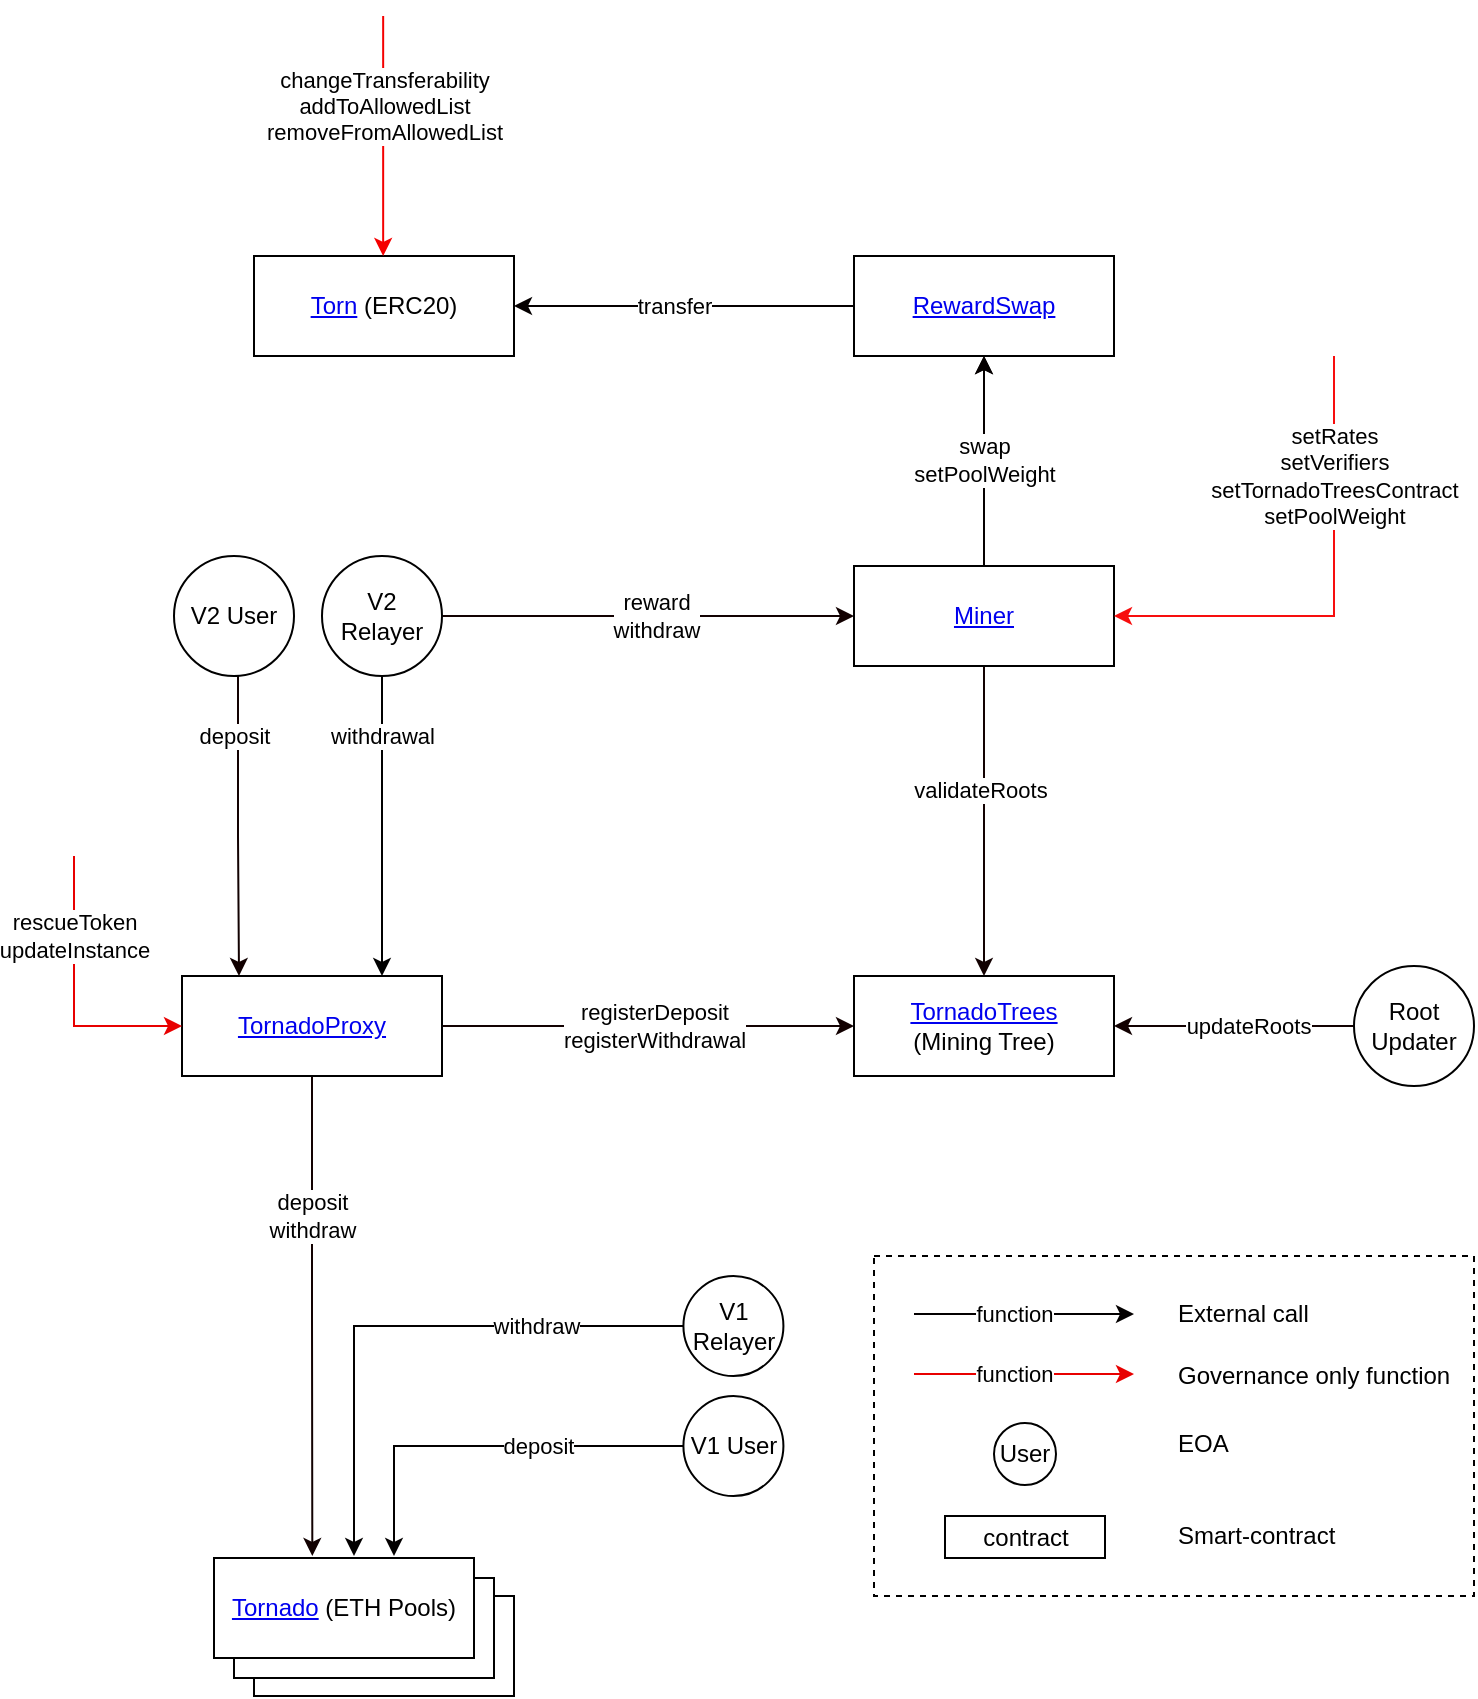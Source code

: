 <mxfile version="14.1.1" type="github">
  <diagram id="FH1iWryAGuNWAByBNUl9" name="Page-1">
    <mxGraphModel dx="775" dy="2319" grid="1" gridSize="10" guides="1" tooltips="1" connect="1" arrows="1" fold="1" page="1" pageScale="1" pageWidth="850" pageHeight="1100" math="0" shadow="0">
      <root>
        <mxCell id="0" />
        <mxCell id="1" parent="0" />
        <mxCell id="BRn1b3QUICaBh6Dq6EM4-89" value="&lt;a href=&quot;https://github.com/tornadocash/tornado-core/blob/master/contracts/ETHTornado.sol&quot;&gt;Tornado&lt;/a&gt; (ETH Pools)" style="rounded=0;whiteSpace=wrap;html=1;" vertex="1" parent="1">
          <mxGeometry x="250" y="730" width="130" height="50" as="geometry" />
        </mxCell>
        <mxCell id="BRn1b3QUICaBh6Dq6EM4-88" value="&lt;a href=&quot;https://github.com/tornadocash/tornado-core/blob/master/contracts/ETHTornado.sol&quot;&gt;Tornado&lt;/a&gt; (ETH Pools)" style="rounded=0;whiteSpace=wrap;html=1;" vertex="1" parent="1">
          <mxGeometry x="240" y="721" width="130" height="50" as="geometry" />
        </mxCell>
        <mxCell id="BRn1b3QUICaBh6Dq6EM4-35" style="edgeStyle=orthogonalEdgeStyle;rounded=0;orthogonalLoop=1;jettySize=auto;html=1;exitX=0.5;exitY=1;exitDx=0;exitDy=0;strokeColor=#120101;" edge="1" parent="1" source="BRn1b3QUICaBh6Dq6EM4-2">
          <mxGeometry relative="1" as="geometry">
            <mxPoint x="279.167" y="710" as="targetPoint" />
          </mxGeometry>
        </mxCell>
        <mxCell id="BRn1b3QUICaBh6Dq6EM4-36" value="deposit&lt;br&gt;withdraw" style="edgeLabel;html=1;align=center;verticalAlign=middle;resizable=0;points=[];" vertex="1" connectable="0" parent="BRn1b3QUICaBh6Dq6EM4-35">
          <mxGeometry x="-0.423" y="-2" relative="1" as="geometry">
            <mxPoint x="2" as="offset" />
          </mxGeometry>
        </mxCell>
        <mxCell id="BRn1b3QUICaBh6Dq6EM4-40" style="edgeStyle=orthogonalEdgeStyle;rounded=0;orthogonalLoop=1;jettySize=auto;html=1;exitX=1;exitY=0.5;exitDx=0;exitDy=0;entryX=0;entryY=0.5;entryDx=0;entryDy=0;strokeColor=#120101;" edge="1" parent="1" source="BRn1b3QUICaBh6Dq6EM4-2" target="BRn1b3QUICaBh6Dq6EM4-37">
          <mxGeometry relative="1" as="geometry" />
        </mxCell>
        <mxCell id="BRn1b3QUICaBh6Dq6EM4-41" value="registerDeposit&lt;br&gt;registerWithdrawal" style="edgeLabel;html=1;align=center;verticalAlign=middle;resizable=0;points=[];" vertex="1" connectable="0" parent="BRn1b3QUICaBh6Dq6EM4-40">
          <mxGeometry x="-0.117" y="3" relative="1" as="geometry">
            <mxPoint x="15.17" y="3" as="offset" />
          </mxGeometry>
        </mxCell>
        <mxCell id="BRn1b3QUICaBh6Dq6EM4-2" value="&lt;a href=&quot;https://github.com/tornadocash/tornado-anonymity-mining/blob/master/contracts/TornadoProxy.sol&quot;&gt;TornadoProxy&lt;/a&gt;" style="rounded=0;whiteSpace=wrap;html=1;" vertex="1" parent="1">
          <mxGeometry x="214" y="420" width="130" height="50" as="geometry" />
        </mxCell>
        <mxCell id="BRn1b3QUICaBh6Dq6EM4-4" style="edgeStyle=orthogonalEdgeStyle;rounded=0;orthogonalLoop=1;jettySize=auto;html=1;exitX=0.5;exitY=1;exitDx=0;exitDy=0;entryX=0.5;entryY=0;entryDx=0;entryDy=0;" edge="1" parent="1" source="BRn1b3QUICaBh6Dq6EM4-3">
          <mxGeometry relative="1" as="geometry">
            <mxPoint x="314.0" y="420" as="targetPoint" />
          </mxGeometry>
        </mxCell>
        <mxCell id="BRn1b3QUICaBh6Dq6EM4-5" value="withdrawal" style="edgeLabel;html=1;align=center;verticalAlign=middle;resizable=0;points=[];" vertex="1" connectable="0" parent="BRn1b3QUICaBh6Dq6EM4-4">
          <mxGeometry x="-0.187" y="-3" relative="1" as="geometry">
            <mxPoint x="3" y="-31" as="offset" />
          </mxGeometry>
        </mxCell>
        <mxCell id="BRn1b3QUICaBh6Dq6EM4-53" style="edgeStyle=orthogonalEdgeStyle;rounded=0;orthogonalLoop=1;jettySize=auto;html=1;exitX=1;exitY=0.5;exitDx=0;exitDy=0;strokeColor=#120101;" edge="1" parent="1" source="BRn1b3QUICaBh6Dq6EM4-3" target="BRn1b3QUICaBh6Dq6EM4-52">
          <mxGeometry relative="1" as="geometry" />
        </mxCell>
        <mxCell id="BRn1b3QUICaBh6Dq6EM4-54" value="reward&lt;br&gt;withdraw" style="edgeLabel;html=1;align=center;verticalAlign=middle;resizable=0;points=[];" vertex="1" connectable="0" parent="BRn1b3QUICaBh6Dq6EM4-53">
          <mxGeometry x="-0.278" y="2" relative="1" as="geometry">
            <mxPoint x="31.83" y="2" as="offset" />
          </mxGeometry>
        </mxCell>
        <mxCell id="BRn1b3QUICaBh6Dq6EM4-3" value="V2 Relayer" style="ellipse;whiteSpace=wrap;html=1;aspect=fixed;" vertex="1" parent="1">
          <mxGeometry x="284" y="210" width="60" height="60" as="geometry" />
        </mxCell>
        <mxCell id="BRn1b3QUICaBh6Dq6EM4-12" value="&lt;a href=&quot;https://github.com/tornadocash/tornado-core/blob/master/contracts/ETHTornado.sol&quot;&gt;Tornado&lt;/a&gt; (ETH Pools)" style="rounded=0;whiteSpace=wrap;html=1;" vertex="1" parent="1">
          <mxGeometry x="230" y="711" width="130" height="50" as="geometry" />
        </mxCell>
        <mxCell id="BRn1b3QUICaBh6Dq6EM4-69" style="edgeStyle=orthogonalEdgeStyle;rounded=0;orthogonalLoop=1;jettySize=auto;html=1;exitX=0;exitY=0.5;exitDx=0;exitDy=0;strokeColor=#030000;" edge="1" parent="1" source="BRn1b3QUICaBh6Dq6EM4-18">
          <mxGeometry relative="1" as="geometry">
            <mxPoint x="320" y="710" as="targetPoint" />
            <Array as="points">
              <mxPoint x="320" y="655" />
              <mxPoint x="320" y="710" />
            </Array>
          </mxGeometry>
        </mxCell>
        <mxCell id="BRn1b3QUICaBh6Dq6EM4-71" value="deposit" style="edgeLabel;html=1;align=center;verticalAlign=middle;resizable=0;points=[];" vertex="1" connectable="0" parent="BRn1b3QUICaBh6Dq6EM4-69">
          <mxGeometry x="-0.332" y="-2" relative="1" as="geometry">
            <mxPoint x="-6.38" y="1.98" as="offset" />
          </mxGeometry>
        </mxCell>
        <mxCell id="BRn1b3QUICaBh6Dq6EM4-18" value="V1 User" style="ellipse;whiteSpace=wrap;html=1;aspect=fixed;" vertex="1" parent="1">
          <mxGeometry x="464.71" y="630" width="50" height="50" as="geometry" />
        </mxCell>
        <mxCell id="BRn1b3QUICaBh6Dq6EM4-29" style="edgeStyle=orthogonalEdgeStyle;rounded=0;orthogonalLoop=1;jettySize=auto;html=1;exitX=0.5;exitY=1;exitDx=0;exitDy=0;entryX=0.25;entryY=0;entryDx=0;entryDy=0;strokeColor=#120101;" edge="1" parent="1" source="BRn1b3QUICaBh6Dq6EM4-27">
          <mxGeometry relative="1" as="geometry">
            <mxPoint x="242.5" y="420" as="targetPoint" />
            <Array as="points">
              <mxPoint x="242" y="270" />
              <mxPoint x="242" y="350" />
            </Array>
          </mxGeometry>
        </mxCell>
        <mxCell id="BRn1b3QUICaBh6Dq6EM4-30" value="deposit" style="edgeLabel;html=1;align=center;verticalAlign=middle;resizable=0;points=[];" vertex="1" connectable="0" parent="BRn1b3QUICaBh6Dq6EM4-29">
          <mxGeometry x="-0.781" y="-2" relative="1" as="geometry">
            <mxPoint y="15.33" as="offset" />
          </mxGeometry>
        </mxCell>
        <mxCell id="BRn1b3QUICaBh6Dq6EM4-27" value="V2 User" style="ellipse;whiteSpace=wrap;html=1;aspect=fixed;" vertex="1" parent="1">
          <mxGeometry x="210" y="210" width="60" height="60" as="geometry" />
        </mxCell>
        <mxCell id="BRn1b3QUICaBh6Dq6EM4-68" style="edgeStyle=orthogonalEdgeStyle;rounded=0;orthogonalLoop=1;jettySize=auto;html=1;exitX=0;exitY=0.5;exitDx=0;exitDy=0;strokeColor=#030000;" edge="1" parent="1" source="BRn1b3QUICaBh6Dq6EM4-31">
          <mxGeometry relative="1" as="geometry">
            <mxPoint x="300" y="710" as="targetPoint" />
            <Array as="points">
              <mxPoint x="300" y="595" />
            </Array>
          </mxGeometry>
        </mxCell>
        <mxCell id="BRn1b3QUICaBh6Dq6EM4-70" value="withdraw" style="edgeLabel;html=1;align=center;verticalAlign=middle;resizable=0;points=[];" vertex="1" connectable="0" parent="BRn1b3QUICaBh6Dq6EM4-68">
          <mxGeometry x="-0.517" y="-1" relative="1" as="geometry">
            <mxPoint x="-6.38" y="0.99" as="offset" />
          </mxGeometry>
        </mxCell>
        <mxCell id="BRn1b3QUICaBh6Dq6EM4-31" value="V1 Relayer" style="ellipse;whiteSpace=wrap;html=1;aspect=fixed;" vertex="1" parent="1">
          <mxGeometry x="464.71" y="570" width="50" height="50" as="geometry" />
        </mxCell>
        <mxCell id="BRn1b3QUICaBh6Dq6EM4-37" value="&lt;a href=&quot;https://github.com/tornadocash/tornado-anonymity-mining/blob/master/contracts/TornadoTrees.sol&quot;&gt;TornadoTrees&lt;/a&gt;&lt;br&gt;(Mining Tree)" style="rounded=0;whiteSpace=wrap;html=1;" vertex="1" parent="1">
          <mxGeometry x="550" y="420" width="130" height="50" as="geometry" />
        </mxCell>
        <mxCell id="BRn1b3QUICaBh6Dq6EM4-48" style="edgeStyle=orthogonalEdgeStyle;rounded=0;orthogonalLoop=1;jettySize=auto;html=1;exitX=0;exitY=0.5;exitDx=0;exitDy=0;entryX=1;entryY=0.5;entryDx=0;entryDy=0;strokeColor=#120101;" edge="1" parent="1" source="BRn1b3QUICaBh6Dq6EM4-42" target="BRn1b3QUICaBh6Dq6EM4-37">
          <mxGeometry relative="1" as="geometry" />
        </mxCell>
        <mxCell id="BRn1b3QUICaBh6Dq6EM4-50" value="updateRoots" style="edgeLabel;html=1;align=center;verticalAlign=middle;resizable=0;points=[];" vertex="1" connectable="0" parent="BRn1b3QUICaBh6Dq6EM4-48">
          <mxGeometry x="-0.28" y="2" relative="1" as="geometry">
            <mxPoint x="-10.4" y="-2" as="offset" />
          </mxGeometry>
        </mxCell>
        <mxCell id="BRn1b3QUICaBh6Dq6EM4-42" value="Root&lt;br&gt;Updater" style="ellipse;whiteSpace=wrap;html=1;aspect=fixed;" vertex="1" parent="1">
          <mxGeometry x="800" y="415" width="60" height="60" as="geometry" />
        </mxCell>
        <mxCell id="BRn1b3QUICaBh6Dq6EM4-64" style="edgeStyle=orthogonalEdgeStyle;rounded=0;orthogonalLoop=1;jettySize=auto;html=1;exitX=0;exitY=0.5;exitDx=0;exitDy=0;entryX=1;entryY=0.5;entryDx=0;entryDy=0;strokeColor=#050000;" edge="1" parent="1" source="BRn1b3QUICaBh6Dq6EM4-51" target="BRn1b3QUICaBh6Dq6EM4-63">
          <mxGeometry relative="1" as="geometry" />
        </mxCell>
        <mxCell id="BRn1b3QUICaBh6Dq6EM4-65" value="transfer" style="edgeLabel;html=1;align=center;verticalAlign=middle;resizable=0;points=[];" vertex="1" connectable="0" parent="BRn1b3QUICaBh6Dq6EM4-64">
          <mxGeometry x="0.333" y="1" relative="1" as="geometry">
            <mxPoint x="23.33" y="-1" as="offset" />
          </mxGeometry>
        </mxCell>
        <mxCell id="BRn1b3QUICaBh6Dq6EM4-51" value="&lt;a href=&quot;https://github.com/tornadocash/tornado-anonymity-mining/blob/master/contracts/RewardSwap.sol&quot;&gt;RewardSwap&lt;/a&gt;" style="rounded=0;whiteSpace=wrap;html=1;" vertex="1" parent="1">
          <mxGeometry x="550" y="60" width="130" height="50" as="geometry" />
        </mxCell>
        <mxCell id="BRn1b3QUICaBh6Dq6EM4-55" style="edgeStyle=orthogonalEdgeStyle;rounded=0;orthogonalLoop=1;jettySize=auto;html=1;exitX=0.5;exitY=1;exitDx=0;exitDy=0;strokeColor=#120101;" edge="1" parent="1" source="BRn1b3QUICaBh6Dq6EM4-52" target="BRn1b3QUICaBh6Dq6EM4-37">
          <mxGeometry relative="1" as="geometry" />
        </mxCell>
        <mxCell id="BRn1b3QUICaBh6Dq6EM4-56" value="validateRoots" style="edgeLabel;html=1;align=center;verticalAlign=middle;resizable=0;points=[];" vertex="1" connectable="0" parent="BRn1b3QUICaBh6Dq6EM4-55">
          <mxGeometry x="-0.202" y="-2" relative="1" as="geometry">
            <mxPoint as="offset" />
          </mxGeometry>
        </mxCell>
        <mxCell id="BRn1b3QUICaBh6Dq6EM4-59" style="edgeStyle=orthogonalEdgeStyle;rounded=0;orthogonalLoop=1;jettySize=auto;html=1;exitX=0.5;exitY=0;exitDx=0;exitDy=0;entryX=0.5;entryY=1;entryDx=0;entryDy=0;strokeColor=#050000;" edge="1" parent="1" source="BRn1b3QUICaBh6Dq6EM4-52" target="BRn1b3QUICaBh6Dq6EM4-51">
          <mxGeometry relative="1" as="geometry" />
        </mxCell>
        <mxCell id="BRn1b3QUICaBh6Dq6EM4-61" value="" style="edgeStyle=orthogonalEdgeStyle;rounded=0;orthogonalLoop=1;jettySize=auto;html=1;strokeColor=#050000;" edge="1" parent="1" source="BRn1b3QUICaBh6Dq6EM4-52" target="BRn1b3QUICaBh6Dq6EM4-51">
          <mxGeometry relative="1" as="geometry" />
        </mxCell>
        <mxCell id="BRn1b3QUICaBh6Dq6EM4-62" value="swap&lt;br&gt;setPoolWeight" style="edgeLabel;html=1;align=center;verticalAlign=middle;resizable=0;points=[];" vertex="1" connectable="0" parent="BRn1b3QUICaBh6Dq6EM4-61">
          <mxGeometry x="-0.18" y="-3" relative="1" as="geometry">
            <mxPoint x="-3" y="-10" as="offset" />
          </mxGeometry>
        </mxCell>
        <mxCell id="BRn1b3QUICaBh6Dq6EM4-52" value="&lt;a href=&quot;https://github.com/tornadocash/tornado-anonymity-mining/blob/master/contracts/Miner.sol&quot;&gt;Miner&lt;/a&gt;" style="rounded=0;whiteSpace=wrap;html=1;" vertex="1" parent="1">
          <mxGeometry x="550" y="215" width="130" height="50" as="geometry" />
        </mxCell>
        <mxCell id="BRn1b3QUICaBh6Dq6EM4-57" value="" style="endArrow=classic;html=1;entryX=1;entryY=0.5;entryDx=0;entryDy=0;strokeColor=#F70E0E;rounded=0;" edge="1" parent="1" target="BRn1b3QUICaBh6Dq6EM4-52">
          <mxGeometry width="50" height="50" relative="1" as="geometry">
            <mxPoint x="790" y="110" as="sourcePoint" />
            <mxPoint x="730" y="150" as="targetPoint" />
            <Array as="points">
              <mxPoint x="790" y="240" />
            </Array>
          </mxGeometry>
        </mxCell>
        <mxCell id="BRn1b3QUICaBh6Dq6EM4-58" value="setRates&lt;br&gt;setVerifiers&lt;br&gt;setTornadoTreesContract&lt;br&gt;setPoolWeight" style="edgeLabel;html=1;align=center;verticalAlign=middle;resizable=0;points=[];" vertex="1" connectable="0" parent="BRn1b3QUICaBh6Dq6EM4-57">
          <mxGeometry x="0.354" relative="1" as="geometry">
            <mxPoint x="32.35" y="-70" as="offset" />
          </mxGeometry>
        </mxCell>
        <mxCell id="BRn1b3QUICaBh6Dq6EM4-63" value="&lt;a href=&quot;https://github.com/tornadocash/torn-token/blob/master/contracts/TORN.sol&quot;&gt;Torn&lt;/a&gt;&amp;nbsp;(ERC20)" style="rounded=0;whiteSpace=wrap;html=1;" vertex="1" parent="1">
          <mxGeometry x="250" y="60" width="130" height="50" as="geometry" />
        </mxCell>
        <mxCell id="BRn1b3QUICaBh6Dq6EM4-66" value="" style="endArrow=classic;html=1;entryX=0.5;entryY=0;entryDx=0;entryDy=0;strokeColor=#F50000;" edge="1" parent="1">
          <mxGeometry width="50" height="50" relative="1" as="geometry">
            <mxPoint x="314.58" y="-60" as="sourcePoint" />
            <mxPoint x="314.58" y="60" as="targetPoint" />
          </mxGeometry>
        </mxCell>
        <mxCell id="BRn1b3QUICaBh6Dq6EM4-67" value="changeTransferability&lt;br&gt;addToAllowedList&lt;br&gt;removeFromAllowedList" style="edgeLabel;html=1;align=center;verticalAlign=middle;resizable=0;points=[];" vertex="1" connectable="0" parent="BRn1b3QUICaBh6Dq6EM4-66">
          <mxGeometry x="-0.53" relative="1" as="geometry">
            <mxPoint x="0.42" y="16.67" as="offset" />
          </mxGeometry>
        </mxCell>
        <mxCell id="BRn1b3QUICaBh6Dq6EM4-72" value="External call" style="text;html=1;strokeColor=none;fillColor=none;align=left;verticalAlign=middle;whiteSpace=wrap;rounded=0;" vertex="1" parent="1">
          <mxGeometry x="710" y="579" width="80" height="20" as="geometry" />
        </mxCell>
        <mxCell id="BRn1b3QUICaBh6Dq6EM4-74" value="" style="endArrow=classic;html=1;strokeColor=#030000;" edge="1" parent="1">
          <mxGeometry width="50" height="50" relative="1" as="geometry">
            <mxPoint x="580" y="589" as="sourcePoint" />
            <mxPoint x="690" y="589" as="targetPoint" />
          </mxGeometry>
        </mxCell>
        <mxCell id="BRn1b3QUICaBh6Dq6EM4-75" value="function" style="edgeLabel;html=1;align=center;verticalAlign=middle;resizable=0;points=[];" vertex="1" connectable="0" parent="BRn1b3QUICaBh6Dq6EM4-74">
          <mxGeometry x="-0.527" relative="1" as="geometry">
            <mxPoint x="24" as="offset" />
          </mxGeometry>
        </mxCell>
        <mxCell id="BRn1b3QUICaBh6Dq6EM4-76" value="Governance only function" style="text;html=1;strokeColor=none;fillColor=none;align=left;verticalAlign=middle;whiteSpace=wrap;rounded=0;" vertex="1" parent="1">
          <mxGeometry x="710" y="610" width="150" height="20" as="geometry" />
        </mxCell>
        <mxCell id="BRn1b3QUICaBh6Dq6EM4-77" value="" style="endArrow=classic;html=1;strokeColor=#E80000;" edge="1" parent="1">
          <mxGeometry width="50" height="50" relative="1" as="geometry">
            <mxPoint x="580" y="619" as="sourcePoint" />
            <mxPoint x="690" y="619" as="targetPoint" />
          </mxGeometry>
        </mxCell>
        <mxCell id="BRn1b3QUICaBh6Dq6EM4-78" value="function" style="edgeLabel;html=1;align=center;verticalAlign=middle;resizable=0;points=[];" vertex="1" connectable="0" parent="BRn1b3QUICaBh6Dq6EM4-77">
          <mxGeometry x="-0.527" relative="1" as="geometry">
            <mxPoint x="24" as="offset" />
          </mxGeometry>
        </mxCell>
        <mxCell id="BRn1b3QUICaBh6Dq6EM4-79" value="User" style="ellipse;whiteSpace=wrap;html=1;aspect=fixed;" vertex="1" parent="1">
          <mxGeometry x="620" y="643.5" width="31" height="31" as="geometry" />
        </mxCell>
        <mxCell id="BRn1b3QUICaBh6Dq6EM4-80" value="EOA" style="text;html=1;strokeColor=none;fillColor=none;align=left;verticalAlign=middle;whiteSpace=wrap;rounded=0;" vertex="1" parent="1">
          <mxGeometry x="710" y="643.5" width="150" height="20" as="geometry" />
        </mxCell>
        <mxCell id="BRn1b3QUICaBh6Dq6EM4-81" value="contract" style="rounded=0;whiteSpace=wrap;html=1;" vertex="1" parent="1">
          <mxGeometry x="595.5" y="690" width="80" height="21" as="geometry" />
        </mxCell>
        <mxCell id="BRn1b3QUICaBh6Dq6EM4-82" value="Smart-contract" style="text;html=1;align=left;verticalAlign=middle;resizable=0;points=[];autosize=1;" vertex="1" parent="1">
          <mxGeometry x="710" y="690" width="90" height="20" as="geometry" />
        </mxCell>
        <mxCell id="BRn1b3QUICaBh6Dq6EM4-85" value="" style="rounded=0;whiteSpace=wrap;html=1;labelBackgroundColor=none;align=left;fillColor=none;dashed=1;" vertex="1" parent="1">
          <mxGeometry x="560" y="560" width="300" height="170" as="geometry" />
        </mxCell>
        <mxCell id="BRn1b3QUICaBh6Dq6EM4-86" value="" style="endArrow=classic;html=1;strokeColor=#E80000;entryX=0;entryY=0.5;entryDx=0;entryDy=0;rounded=0;" edge="1" parent="1" target="BRn1b3QUICaBh6Dq6EM4-2">
          <mxGeometry width="50" height="50" relative="1" as="geometry">
            <mxPoint x="160" y="360" as="sourcePoint" />
            <mxPoint x="190" y="440" as="targetPoint" />
            <Array as="points">
              <mxPoint x="160" y="445" />
            </Array>
          </mxGeometry>
        </mxCell>
        <mxCell id="BRn1b3QUICaBh6Dq6EM4-87" value="&lt;div&gt;rescueToken&lt;/div&gt;&lt;div&gt;updateInstance&lt;/div&gt;" style="edgeLabel;html=1;align=center;verticalAlign=middle;resizable=0;points=[];" vertex="1" connectable="0" parent="BRn1b3QUICaBh6Dq6EM4-86">
          <mxGeometry x="-0.627" relative="1" as="geometry">
            <mxPoint y="14.17" as="offset" />
          </mxGeometry>
        </mxCell>
      </root>
    </mxGraphModel>
  </diagram>
</mxfile>
